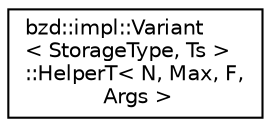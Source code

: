 digraph "Graphical Class Hierarchy"
{
  edge [fontname="Helvetica",fontsize="10",labelfontname="Helvetica",labelfontsize="10"];
  node [fontname="Helvetica",fontsize="10",shape=record];
  rankdir="LR";
  Node0 [label="bzd::impl::Variant\l\< StorageType, Ts \>\l::HelperT\< N, Max, F,\l Args \>",height=0.2,width=0.4,color="black", fillcolor="white", style="filled",URL="$structbzd_1_1impl_1_1Variant_1_1HelperT.html"];
}
